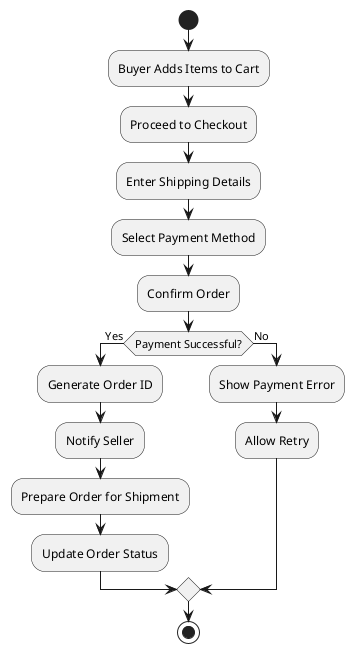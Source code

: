@startuml
start
:Buyer Adds Items to Cart;
:Proceed to Checkout;
:Enter Shipping Details;
:Select Payment Method;
:Confirm Order;
if (Payment Successful?) then (Yes)
    :Generate Order ID;
    :Notify Seller;
    :Prepare Order for Shipment;
    :Update Order Status;
else (No)
    :Show Payment Error;
    :Allow Retry;
endif
stop
@enduml
